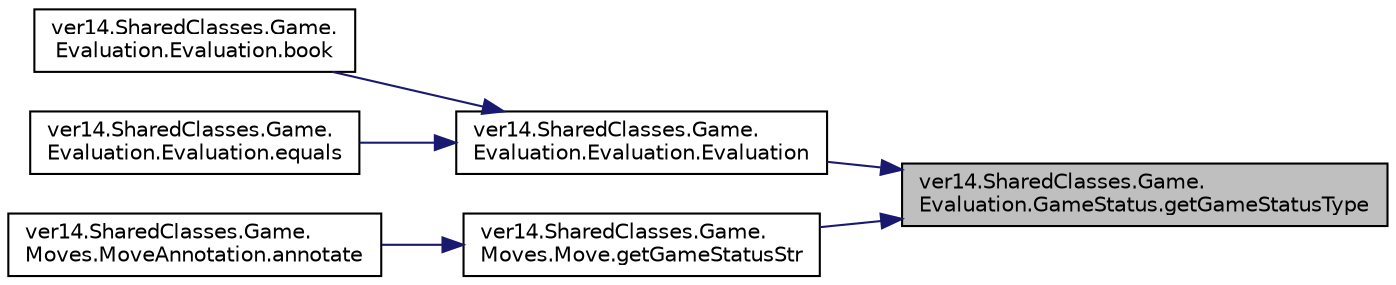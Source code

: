 digraph "ver14.SharedClasses.Game.Evaluation.GameStatus.getGameStatusType"
{
 // LATEX_PDF_SIZE
  edge [fontname="Helvetica",fontsize="10",labelfontname="Helvetica",labelfontsize="10"];
  node [fontname="Helvetica",fontsize="10",shape=record];
  rankdir="RL";
  Node1 [label="ver14.SharedClasses.Game.\lEvaluation.GameStatus.getGameStatusType",height=0.2,width=0.4,color="black", fillcolor="grey75", style="filled", fontcolor="black",tooltip=" "];
  Node1 -> Node2 [dir="back",color="midnightblue",fontsize="10",style="solid"];
  Node2 [label="ver14.SharedClasses.Game.\lEvaluation.Evaluation.Evaluation",height=0.2,width=0.4,color="black", fillcolor="white", style="filled",URL="$classver14_1_1_shared_classes_1_1_game_1_1_evaluation_1_1_evaluation.html#a6f69f5f6078b81dc0683c5b4bd16fafd",tooltip=" "];
  Node2 -> Node3 [dir="back",color="midnightblue",fontsize="10",style="solid"];
  Node3 [label="ver14.SharedClasses.Game.\lEvaluation.Evaluation.book",height=0.2,width=0.4,color="black", fillcolor="white", style="filled",URL="$classver14_1_1_shared_classes_1_1_game_1_1_evaluation_1_1_evaluation.html#a898957fc8cd407b2adb41e104400af5f",tooltip=" "];
  Node2 -> Node4 [dir="back",color="midnightblue",fontsize="10",style="solid"];
  Node4 [label="ver14.SharedClasses.Game.\lEvaluation.Evaluation.equals",height=0.2,width=0.4,color="black", fillcolor="white", style="filled",URL="$classver14_1_1_shared_classes_1_1_game_1_1_evaluation_1_1_evaluation.html#a01855a8fd61dadb3f7cb180d3edba966",tooltip=" "];
  Node1 -> Node5 [dir="back",color="midnightblue",fontsize="10",style="solid"];
  Node5 [label="ver14.SharedClasses.Game.\lMoves.Move.getGameStatusStr",height=0.2,width=0.4,color="black", fillcolor="white", style="filled",URL="$classver14_1_1_shared_classes_1_1_game_1_1_moves_1_1_move.html#a6f3802d05df5cc311e89deb5491fc15d",tooltip=" "];
  Node5 -> Node6 [dir="back",color="midnightblue",fontsize="10",style="solid"];
  Node6 [label="ver14.SharedClasses.Game.\lMoves.MoveAnnotation.annotate",height=0.2,width=0.4,color="black", fillcolor="white", style="filled",URL="$classver14_1_1_shared_classes_1_1_game_1_1_moves_1_1_move_annotation.html#a103a302ffb40755ea38563ac00960bd7",tooltip=" "];
}
